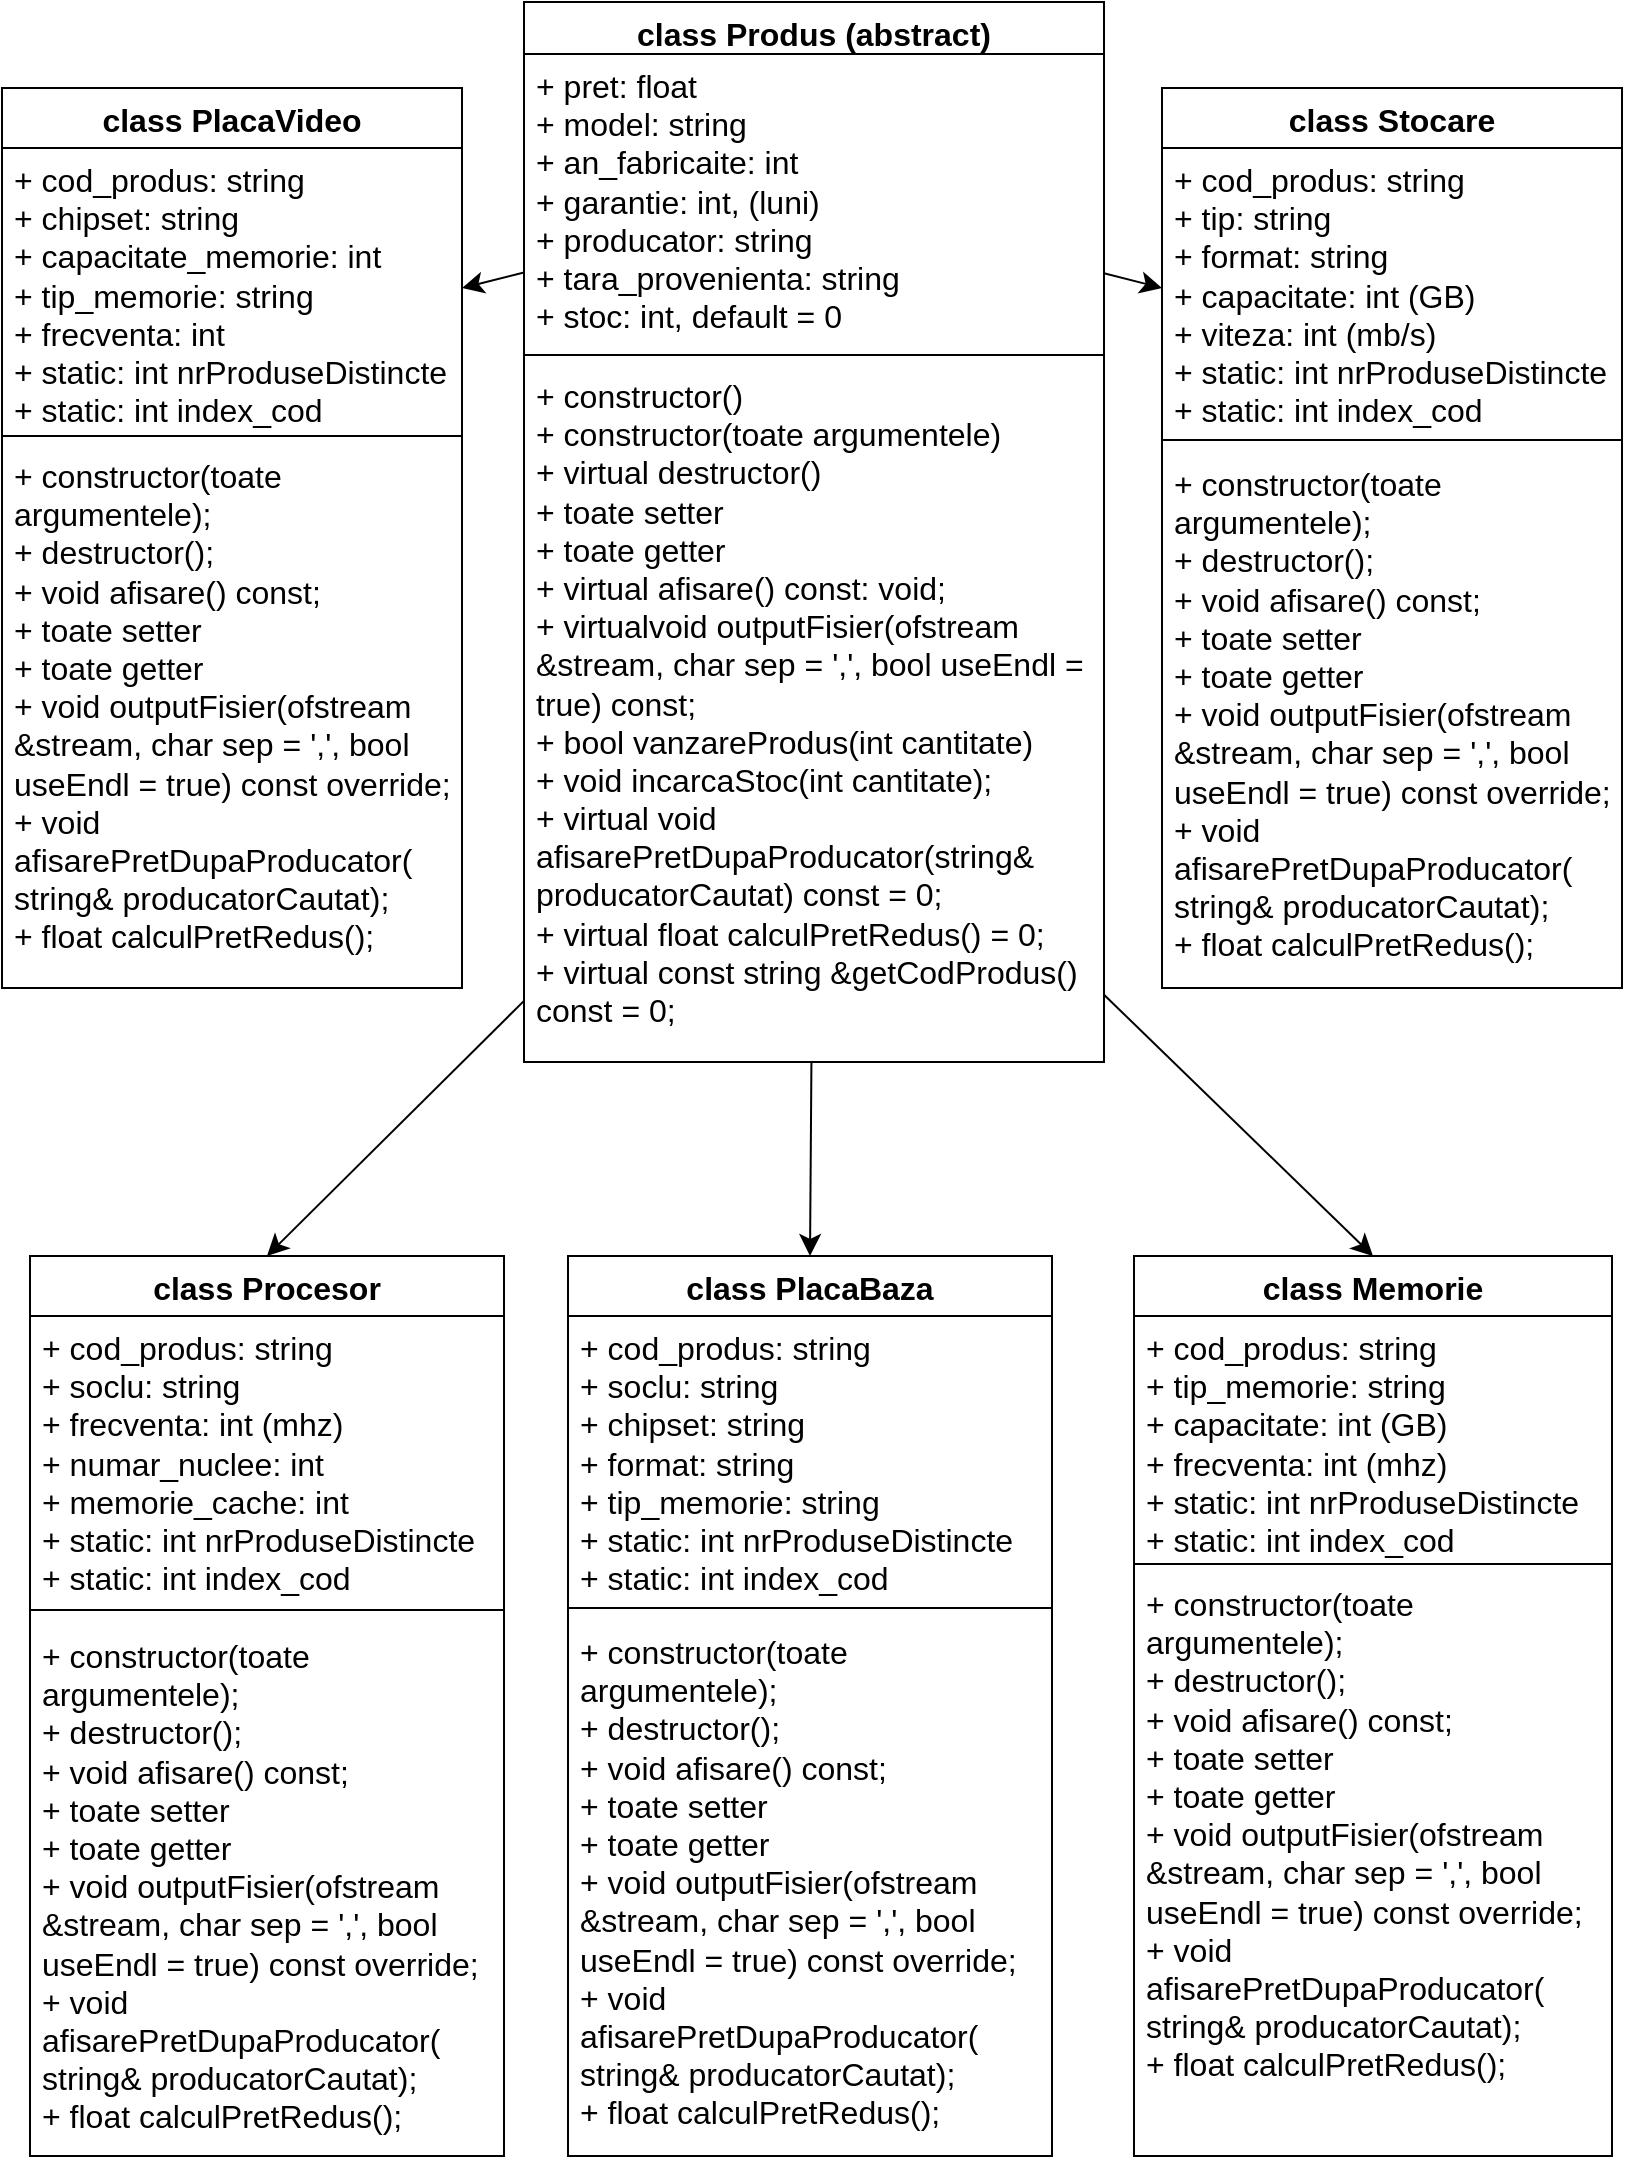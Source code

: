 <mxfile version="23.0.2" type="github">
  <diagram id="C5RBs43oDa-KdzZeNtuy" name="Page-1">
    <mxGraphModel dx="1218" dy="1082" grid="1" gridSize="10" guides="1" tooltips="1" connect="1" arrows="1" fold="1" page="1" pageScale="1" pageWidth="827" pageHeight="1169" math="0" shadow="0">
      <root>
        <mxCell id="WIyWlLk6GJQsqaUBKTNV-0" />
        <mxCell id="WIyWlLk6GJQsqaUBKTNV-1" parent="WIyWlLk6GJQsqaUBKTNV-0" />
        <mxCell id="Ku1soB3VHKQDk2RZOCrD-0" value="class Produs (abstract)" style="swimlane;fontStyle=1;align=center;verticalAlign=top;childLayout=stackLayout;horizontal=1;startSize=26;horizontalStack=0;resizeParent=1;resizeParentMax=0;resizeLast=0;collapsible=1;marginBottom=0;whiteSpace=wrap;html=1;fontSize=16;" parent="WIyWlLk6GJQsqaUBKTNV-1" vertex="1">
          <mxGeometry x="270" y="38" width="290" height="530" as="geometry">
            <mxRectangle x="334" y="30" width="100" height="30" as="alternateBounds" />
          </mxGeometry>
        </mxCell>
        <mxCell id="Ku1soB3VHKQDk2RZOCrD-1" value="+&amp;nbsp;pret: float&lt;br&gt;+ model: string&lt;br&gt;+&amp;nbsp;an_fabricaite: int&lt;br&gt;+ garantie: int, (luni)&lt;br&gt;+ producator: string&lt;br&gt;+ tara_provenienta: string&lt;br&gt;+ stoc: int, default = 0" style="text;strokeColor=none;fillColor=none;align=left;verticalAlign=top;spacingLeft=4;spacingRight=4;overflow=hidden;rotatable=0;points=[[0,0.5],[1,0.5]];portConstraint=eastwest;whiteSpace=wrap;html=1;fontSize=16;" parent="Ku1soB3VHKQDk2RZOCrD-0" vertex="1">
          <mxGeometry y="26" width="290" height="146" as="geometry" />
        </mxCell>
        <mxCell id="Ku1soB3VHKQDk2RZOCrD-2" value="" style="line;strokeWidth=1;fillColor=none;align=left;verticalAlign=middle;spacingTop=-1;spacingLeft=3;spacingRight=3;rotatable=0;labelPosition=right;points=[];portConstraint=eastwest;strokeColor=inherit;fontSize=16;" parent="Ku1soB3VHKQDk2RZOCrD-0" vertex="1">
          <mxGeometry y="172" width="290" height="9" as="geometry" />
        </mxCell>
        <mxCell id="Ku1soB3VHKQDk2RZOCrD-3" value="+ constructor()&lt;br&gt;+ constructor(toate argumentele)&lt;br&gt;+ virtual destructor()&lt;br&gt;+ toate setter&lt;br&gt;+ toate getter&lt;br&gt;+&amp;nbsp;virtual afisare() const: void;&lt;br&gt;+&amp;nbsp;virtualvoid&amp;nbsp;outputFisier(ofstream &amp;amp;stream, char sep = &#39;,&#39;, bool useEndl = true) const;&lt;br&gt;+ bool vanzareProdus(int cantitate)&lt;br&gt;+ void incarcaStoc(int cantitate);&lt;br&gt;+ virtual void afisarePretDupaProducator(string&amp;amp; producatorCautat) const = 0;&lt;br&gt;+&amp;nbsp;virtual float&amp;nbsp;calculPretRedus() = 0;&lt;br&gt;+&amp;nbsp;virtual const string &amp;amp;getCodProdus() const = 0;" style="text;strokeColor=none;fillColor=none;align=left;verticalAlign=top;spacingLeft=4;spacingRight=4;overflow=hidden;rotatable=0;points=[[0,0.5],[1,0.5]];portConstraint=eastwest;whiteSpace=wrap;html=1;fontSize=16;" parent="Ku1soB3VHKQDk2RZOCrD-0" vertex="1">
          <mxGeometry y="181" width="290" height="349" as="geometry" />
        </mxCell>
        <mxCell id="Ku1soB3VHKQDk2RZOCrD-6" value="class Procesor" style="swimlane;fontStyle=1;align=center;verticalAlign=top;childLayout=stackLayout;horizontal=1;startSize=30;horizontalStack=0;resizeParent=1;resizeParentMax=0;resizeLast=0;collapsible=1;marginBottom=0;whiteSpace=wrap;html=1;fontSize=16;" parent="WIyWlLk6GJQsqaUBKTNV-1" vertex="1">
          <mxGeometry x="23" y="665" width="237" height="450" as="geometry" />
        </mxCell>
        <mxCell id="Ku1soB3VHKQDk2RZOCrD-7" value="+ cod_produs: string&lt;br&gt;+ soclu: string&lt;br&gt;+ frecventa: int (mhz)&lt;br&gt;+ numar_nuclee: int&lt;br&gt;+ memorie_cache: int&lt;br&gt;+ static: int nrProduseDistincte&lt;br style=&quot;border-color: var(--border-color);&quot;&gt;+&amp;nbsp;static: int index_cod" style="text;strokeColor=none;fillColor=none;align=left;verticalAlign=top;spacingLeft=4;spacingRight=4;overflow=hidden;rotatable=0;points=[[0,0.5],[1,0.5]];portConstraint=eastwest;whiteSpace=wrap;html=1;fontSize=16;" parent="Ku1soB3VHKQDk2RZOCrD-6" vertex="1">
          <mxGeometry y="30" width="237" height="140" as="geometry" />
        </mxCell>
        <mxCell id="Ku1soB3VHKQDk2RZOCrD-8" value="" style="line;strokeWidth=1;fillColor=none;align=left;verticalAlign=middle;spacingTop=-1;spacingLeft=3;spacingRight=3;rotatable=0;labelPosition=right;points=[];portConstraint=eastwest;strokeColor=inherit;fontSize=16;" parent="Ku1soB3VHKQDk2RZOCrD-6" vertex="1">
          <mxGeometry y="170" width="237" height="14" as="geometry" />
        </mxCell>
        <mxCell id="Ku1soB3VHKQDk2RZOCrD-9" value="+ constructor(toate argumentele);&lt;br style=&quot;border-color: var(--border-color);&quot;&gt;+ destructor();&lt;br style=&quot;border-color: var(--border-color);&quot;&gt;+&amp;nbsp;void afisare() const;&lt;br style=&quot;border-color: var(--border-color);&quot;&gt;+ toate setter&lt;br style=&quot;border-color: var(--border-color);&quot;&gt;+ toate getter&lt;br style=&quot;border-color: var(--border-color);&quot;&gt;+&amp;nbsp;void outputFisier(ofstream &amp;amp;stream, char sep = &#39;,&#39;, bool useEndl = true) const override;&lt;div style=&quot;border-color: var(--border-color);&quot;&gt;+&amp;nbsp;void afisarePretDupaProducator( string&amp;amp; producatorCautat);&lt;/div&gt;&lt;div style=&quot;border-color: var(--border-color);&quot;&gt;+&amp;nbsp;&lt;span style=&quot;border-color: var(--border-color); background-color: initial;&quot;&gt;float calculPretRedus();&lt;/span&gt;&lt;/div&gt;" style="text;strokeColor=none;fillColor=none;align=left;verticalAlign=top;spacingLeft=4;spacingRight=4;overflow=hidden;rotatable=0;points=[[0,0.5],[1,0.5]];portConstraint=eastwest;whiteSpace=wrap;html=1;fontSize=16;" parent="Ku1soB3VHKQDk2RZOCrD-6" vertex="1">
          <mxGeometry y="184" width="237" height="266" as="geometry" />
        </mxCell>
        <mxCell id="Ku1soB3VHKQDk2RZOCrD-10" value="class PlacaBaza" style="swimlane;fontStyle=1;align=center;verticalAlign=top;childLayout=stackLayout;horizontal=1;startSize=30;horizontalStack=0;resizeParent=1;resizeParentMax=0;resizeLast=0;collapsible=1;marginBottom=0;whiteSpace=wrap;html=1;fontSize=16;" parent="WIyWlLk6GJQsqaUBKTNV-1" vertex="1">
          <mxGeometry x="292" y="665" width="242" height="450" as="geometry" />
        </mxCell>
        <mxCell id="Ku1soB3VHKQDk2RZOCrD-11" value="+ cod_produs: string&lt;br&gt;+ soclu: string&lt;br&gt;+ chipset: string&lt;br&gt;+ format: string&lt;br&gt;+ tip_memorie: string&lt;br&gt;+ static: int nrProduseDistincte&lt;br style=&quot;border-color: var(--border-color);&quot;&gt;+&amp;nbsp;static: int index_cod" style="text;strokeColor=none;fillColor=none;align=left;verticalAlign=top;spacingLeft=4;spacingRight=4;overflow=hidden;rotatable=0;points=[[0,0.5],[1,0.5]];portConstraint=eastwest;whiteSpace=wrap;html=1;fontSize=16;" parent="Ku1soB3VHKQDk2RZOCrD-10" vertex="1">
          <mxGeometry y="30" width="242" height="140" as="geometry" />
        </mxCell>
        <mxCell id="Ku1soB3VHKQDk2RZOCrD-12" value="" style="line;strokeWidth=1;fillColor=none;align=left;verticalAlign=middle;spacingTop=-1;spacingLeft=3;spacingRight=3;rotatable=0;labelPosition=right;points=[];portConstraint=eastwest;strokeColor=inherit;fontSize=16;" parent="Ku1soB3VHKQDk2RZOCrD-10" vertex="1">
          <mxGeometry y="170" width="242" height="12" as="geometry" />
        </mxCell>
        <mxCell id="Ku1soB3VHKQDk2RZOCrD-13" value="+ constructor(toate argumentele);&lt;br style=&quot;border-color: var(--border-color);&quot;&gt;+ destructor();&lt;br style=&quot;border-color: var(--border-color);&quot;&gt;+&amp;nbsp;void afisare() const;&lt;br style=&quot;border-color: var(--border-color);&quot;&gt;+ toate setter&lt;br style=&quot;border-color: var(--border-color);&quot;&gt;+ toate getter&lt;br style=&quot;border-color: var(--border-color);&quot;&gt;+&amp;nbsp;void outputFisier(ofstream &amp;amp;stream, char sep = &#39;,&#39;, bool useEndl = true) const override;&lt;div style=&quot;border-color: var(--border-color);&quot;&gt;+&amp;nbsp;void afisarePretDupaProducator( string&amp;amp; producatorCautat);&lt;/div&gt;&lt;div style=&quot;border-color: var(--border-color);&quot;&gt;+&amp;nbsp;&lt;span style=&quot;border-color: var(--border-color); background-color: initial;&quot;&gt;float calculPretRedus();&lt;/span&gt;&lt;/div&gt;" style="text;strokeColor=none;fillColor=none;align=left;verticalAlign=top;spacingLeft=4;spacingRight=4;overflow=hidden;rotatable=0;points=[[0,0.5],[1,0.5]];portConstraint=eastwest;whiteSpace=wrap;html=1;fontSize=16;" parent="Ku1soB3VHKQDk2RZOCrD-10" vertex="1">
          <mxGeometry y="182" width="242" height="268" as="geometry" />
        </mxCell>
        <mxCell id="Ku1soB3VHKQDk2RZOCrD-14" value="class Memorie" style="swimlane;fontStyle=1;align=center;verticalAlign=top;childLayout=stackLayout;horizontal=1;startSize=30;horizontalStack=0;resizeParent=1;resizeParentMax=0;resizeLast=0;collapsible=1;marginBottom=0;whiteSpace=wrap;html=1;fontSize=16;" parent="WIyWlLk6GJQsqaUBKTNV-1" vertex="1">
          <mxGeometry x="575" y="665" width="239" height="450" as="geometry" />
        </mxCell>
        <mxCell id="Ku1soB3VHKQDk2RZOCrD-15" value="+ cod_produs: string&lt;br&gt;+ tip_memorie: string&lt;br&gt;+ capacitate: int (GB)&lt;br&gt;+ frecventa: int (mhz)&lt;br&gt;+ static: int nrProduseDistincte&lt;br style=&quot;border-color: var(--border-color);&quot;&gt;+&amp;nbsp;static: int index_cod" style="text;strokeColor=none;fillColor=none;align=left;verticalAlign=top;spacingLeft=4;spacingRight=4;overflow=hidden;rotatable=0;points=[[0,0.5],[1,0.5]];portConstraint=eastwest;whiteSpace=wrap;html=1;fontSize=16;" parent="Ku1soB3VHKQDk2RZOCrD-14" vertex="1">
          <mxGeometry y="30" width="239" height="120" as="geometry" />
        </mxCell>
        <mxCell id="Ku1soB3VHKQDk2RZOCrD-16" value="" style="line;strokeWidth=1;fillColor=none;align=left;verticalAlign=middle;spacingTop=-1;spacingLeft=3;spacingRight=3;rotatable=0;labelPosition=right;points=[];portConstraint=eastwest;strokeColor=inherit;fontSize=16;" parent="Ku1soB3VHKQDk2RZOCrD-14" vertex="1">
          <mxGeometry y="150" width="239" height="8" as="geometry" />
        </mxCell>
        <mxCell id="Ku1soB3VHKQDk2RZOCrD-17" value="+ constructor(toate argumentele);&lt;br style=&quot;border-color: var(--border-color);&quot;&gt;+ destructor();&lt;br style=&quot;border-color: var(--border-color);&quot;&gt;+&amp;nbsp;void afisare() const;&lt;br style=&quot;border-color: var(--border-color);&quot;&gt;+ toate setter&lt;br style=&quot;border-color: var(--border-color);&quot;&gt;+ toate getter&lt;br style=&quot;border-color: var(--border-color);&quot;&gt;+&amp;nbsp;void outputFisier(ofstream &amp;amp;stream, char sep = &#39;,&#39;, bool useEndl = true) const override;&lt;div style=&quot;border-color: var(--border-color);&quot;&gt;+&amp;nbsp;void afisarePretDupaProducator( string&amp;amp; producatorCautat);&lt;/div&gt;&lt;div style=&quot;border-color: var(--border-color);&quot;&gt;+&amp;nbsp;&lt;span style=&quot;border-color: var(--border-color); background-color: initial;&quot;&gt;float calculPretRedus();&lt;/span&gt;&lt;/div&gt;" style="text;strokeColor=none;fillColor=none;align=left;verticalAlign=top;spacingLeft=4;spacingRight=4;overflow=hidden;rotatable=0;points=[[0,0.5],[1,0.5]];portConstraint=eastwest;whiteSpace=wrap;html=1;fontSize=16;" parent="Ku1soB3VHKQDk2RZOCrD-14" vertex="1">
          <mxGeometry y="158" width="239" height="292" as="geometry" />
        </mxCell>
        <mxCell id="Ku1soB3VHKQDk2RZOCrD-22" value="class Stocare" style="swimlane;fontStyle=1;align=center;verticalAlign=top;childLayout=stackLayout;horizontal=1;startSize=30;horizontalStack=0;resizeParent=1;resizeParentMax=0;resizeLast=0;collapsible=1;marginBottom=0;whiteSpace=wrap;html=1;fontSize=16;" parent="WIyWlLk6GJQsqaUBKTNV-1" vertex="1">
          <mxGeometry x="589" y="81" width="230" height="450" as="geometry" />
        </mxCell>
        <mxCell id="Ku1soB3VHKQDk2RZOCrD-23" value="+ cod_produs: string&lt;br&gt;+ tip: string&lt;br&gt;+ format: string&lt;br&gt;+ capacitate: int (GB)&lt;br&gt;+ viteza: int (mb/s)&lt;br&gt;+ static: int nrProduseDistincte&lt;br style=&quot;border-color: var(--border-color);&quot;&gt;+&amp;nbsp;static: int index_cod" style="text;strokeColor=none;fillColor=none;align=left;verticalAlign=top;spacingLeft=4;spacingRight=4;overflow=hidden;rotatable=0;points=[[0,0.5],[1,0.5]];portConstraint=eastwest;whiteSpace=wrap;html=1;fontSize=16;" parent="Ku1soB3VHKQDk2RZOCrD-22" vertex="1">
          <mxGeometry y="30" width="230" height="140" as="geometry" />
        </mxCell>
        <mxCell id="Ku1soB3VHKQDk2RZOCrD-24" value="" style="line;strokeWidth=1;fillColor=none;align=left;verticalAlign=middle;spacingTop=-1;spacingLeft=3;spacingRight=3;rotatable=0;labelPosition=right;points=[];portConstraint=eastwest;strokeColor=inherit;fontSize=16;" parent="Ku1soB3VHKQDk2RZOCrD-22" vertex="1">
          <mxGeometry y="170" width="230" height="12" as="geometry" />
        </mxCell>
        <mxCell id="Ku1soB3VHKQDk2RZOCrD-25" value="+ constructor(toate argumentele);&lt;br style=&quot;border-color: var(--border-color);&quot;&gt;+ destructor();&lt;br style=&quot;border-color: var(--border-color);&quot;&gt;+&amp;nbsp;void afisare() const;&lt;br style=&quot;border-color: var(--border-color);&quot;&gt;+ toate setter&lt;br style=&quot;border-color: var(--border-color);&quot;&gt;+ toate getter&lt;br style=&quot;border-color: var(--border-color);&quot;&gt;+&amp;nbsp;void outputFisier(ofstream &amp;amp;stream, char sep = &#39;,&#39;, bool useEndl = true) const override;&lt;div style=&quot;border-color: var(--border-color);&quot;&gt;+&amp;nbsp;void afisarePretDupaProducator( string&amp;amp; producatorCautat);&lt;/div&gt;&lt;div style=&quot;border-color: var(--border-color);&quot;&gt;+&amp;nbsp;&lt;span style=&quot;border-color: var(--border-color); background-color: initial;&quot;&gt;float calculPretRedus();&lt;/span&gt;&lt;/div&gt;" style="text;strokeColor=none;fillColor=none;align=left;verticalAlign=top;spacingLeft=4;spacingRight=4;overflow=hidden;rotatable=0;points=[[0,0.5],[1,0.5]];portConstraint=eastwest;whiteSpace=wrap;html=1;fontSize=16;" parent="Ku1soB3VHKQDk2RZOCrD-22" vertex="1">
          <mxGeometry y="182" width="230" height="268" as="geometry" />
        </mxCell>
        <mxCell id="Ku1soB3VHKQDk2RZOCrD-26" value="class PlacaVideo" style="swimlane;fontStyle=1;align=center;verticalAlign=top;childLayout=stackLayout;horizontal=1;startSize=30;horizontalStack=0;resizeParent=1;resizeParentMax=0;resizeLast=0;collapsible=1;marginBottom=0;whiteSpace=wrap;html=1;fontSize=16;" parent="WIyWlLk6GJQsqaUBKTNV-1" vertex="1">
          <mxGeometry x="9" y="81" width="230" height="450" as="geometry" />
        </mxCell>
        <mxCell id="Ku1soB3VHKQDk2RZOCrD-27" value="+ cod_produs: string&amp;nbsp;&lt;br&gt;+ chipset: string&lt;br&gt;+ capacitate_memorie: int&lt;br&gt;+ tip_memorie: string&lt;br&gt;+ frecventa: int&lt;br&gt;+ static: int nrProduseDistincte&lt;br&gt;+&amp;nbsp;static: int index_cod" style="text;strokeColor=none;fillColor=none;align=left;verticalAlign=top;spacingLeft=4;spacingRight=4;overflow=hidden;rotatable=0;points=[[0,0.5],[1,0.5]];portConstraint=eastwest;whiteSpace=wrap;html=1;fontSize=16;" parent="Ku1soB3VHKQDk2RZOCrD-26" vertex="1">
          <mxGeometry y="30" width="230" height="140" as="geometry" />
        </mxCell>
        <mxCell id="Ku1soB3VHKQDk2RZOCrD-28" value="" style="line;strokeWidth=1;fillColor=none;align=left;verticalAlign=middle;spacingTop=-1;spacingLeft=3;spacingRight=3;rotatable=0;labelPosition=right;points=[];portConstraint=eastwest;strokeColor=inherit;fontSize=16;" parent="Ku1soB3VHKQDk2RZOCrD-26" vertex="1">
          <mxGeometry y="170" width="230" height="8" as="geometry" />
        </mxCell>
        <mxCell id="Ku1soB3VHKQDk2RZOCrD-29" value="+ constructor(toate argumentele);&lt;br style=&quot;border-color: var(--border-color);&quot;&gt;+ destructor();&lt;br&gt;+&amp;nbsp;void afisare() const;&lt;br&gt;+ toate setter&lt;br style=&quot;border-color: var(--border-color);&quot;&gt;+ toate getter&lt;br&gt;+&amp;nbsp;void outputFisier(ofstream &amp;amp;stream, char sep = &#39;,&#39;, bool useEndl = true) const override;&lt;div&gt;+&amp;nbsp;&lt;span style=&quot;background-color: initial;&quot;&gt;void afisarePretDupaProducator( string&amp;amp; producatorCautat);&lt;/span&gt;&lt;/div&gt;&lt;div&gt;+&amp;nbsp;&lt;span style=&quot;background-color: initial;&quot;&gt;float calculPretRedus();&lt;/span&gt;&lt;/div&gt;" style="text;strokeColor=none;fillColor=none;align=left;verticalAlign=top;spacingLeft=4;spacingRight=4;overflow=hidden;rotatable=0;points=[[0,0.5],[1,0.5]];portConstraint=eastwest;whiteSpace=wrap;html=1;fontSize=16;" parent="Ku1soB3VHKQDk2RZOCrD-26" vertex="1">
          <mxGeometry y="178" width="230" height="272" as="geometry" />
        </mxCell>
        <mxCell id="Ku1soB3VHKQDk2RZOCrD-30" style="edgeStyle=none;curved=1;rounded=0;orthogonalLoop=1;jettySize=auto;html=1;entryX=0.5;entryY=0;entryDx=0;entryDy=0;fontSize=12;startSize=8;endSize=8;" parent="WIyWlLk6GJQsqaUBKTNV-1" source="Ku1soB3VHKQDk2RZOCrD-3" target="Ku1soB3VHKQDk2RZOCrD-6" edge="1">
          <mxGeometry relative="1" as="geometry" />
        </mxCell>
        <mxCell id="Ku1soB3VHKQDk2RZOCrD-31" style="edgeStyle=none;curved=1;rounded=0;orthogonalLoop=1;jettySize=auto;html=1;entryX=0.5;entryY=0;entryDx=0;entryDy=0;fontSize=12;startSize=8;endSize=8;" parent="WIyWlLk6GJQsqaUBKTNV-1" source="Ku1soB3VHKQDk2RZOCrD-3" target="Ku1soB3VHKQDk2RZOCrD-10" edge="1">
          <mxGeometry relative="1" as="geometry" />
        </mxCell>
        <mxCell id="Ku1soB3VHKQDk2RZOCrD-32" style="edgeStyle=none;curved=1;rounded=0;orthogonalLoop=1;jettySize=auto;html=1;fontSize=12;startSize=8;endSize=8;entryX=0.5;entryY=0;entryDx=0;entryDy=0;" parent="WIyWlLk6GJQsqaUBKTNV-1" source="Ku1soB3VHKQDk2RZOCrD-3" target="Ku1soB3VHKQDk2RZOCrD-14" edge="1">
          <mxGeometry relative="1" as="geometry" />
        </mxCell>
        <mxCell id="Ku1soB3VHKQDk2RZOCrD-33" style="edgeStyle=none;curved=1;rounded=0;orthogonalLoop=1;jettySize=auto;html=1;fontSize=12;startSize=8;endSize=8;entryX=0;entryY=0.5;entryDx=0;entryDy=0;" parent="WIyWlLk6GJQsqaUBKTNV-1" source="Ku1soB3VHKQDk2RZOCrD-1" target="Ku1soB3VHKQDk2RZOCrD-23" edge="1">
          <mxGeometry relative="1" as="geometry" />
        </mxCell>
        <mxCell id="Ku1soB3VHKQDk2RZOCrD-34" style="edgeStyle=none;curved=1;rounded=0;orthogonalLoop=1;jettySize=auto;html=1;entryX=1;entryY=0.5;entryDx=0;entryDy=0;fontSize=12;startSize=8;endSize=8;" parent="WIyWlLk6GJQsqaUBKTNV-1" source="Ku1soB3VHKQDk2RZOCrD-1" target="Ku1soB3VHKQDk2RZOCrD-27" edge="1">
          <mxGeometry relative="1" as="geometry" />
        </mxCell>
      </root>
    </mxGraphModel>
  </diagram>
</mxfile>

